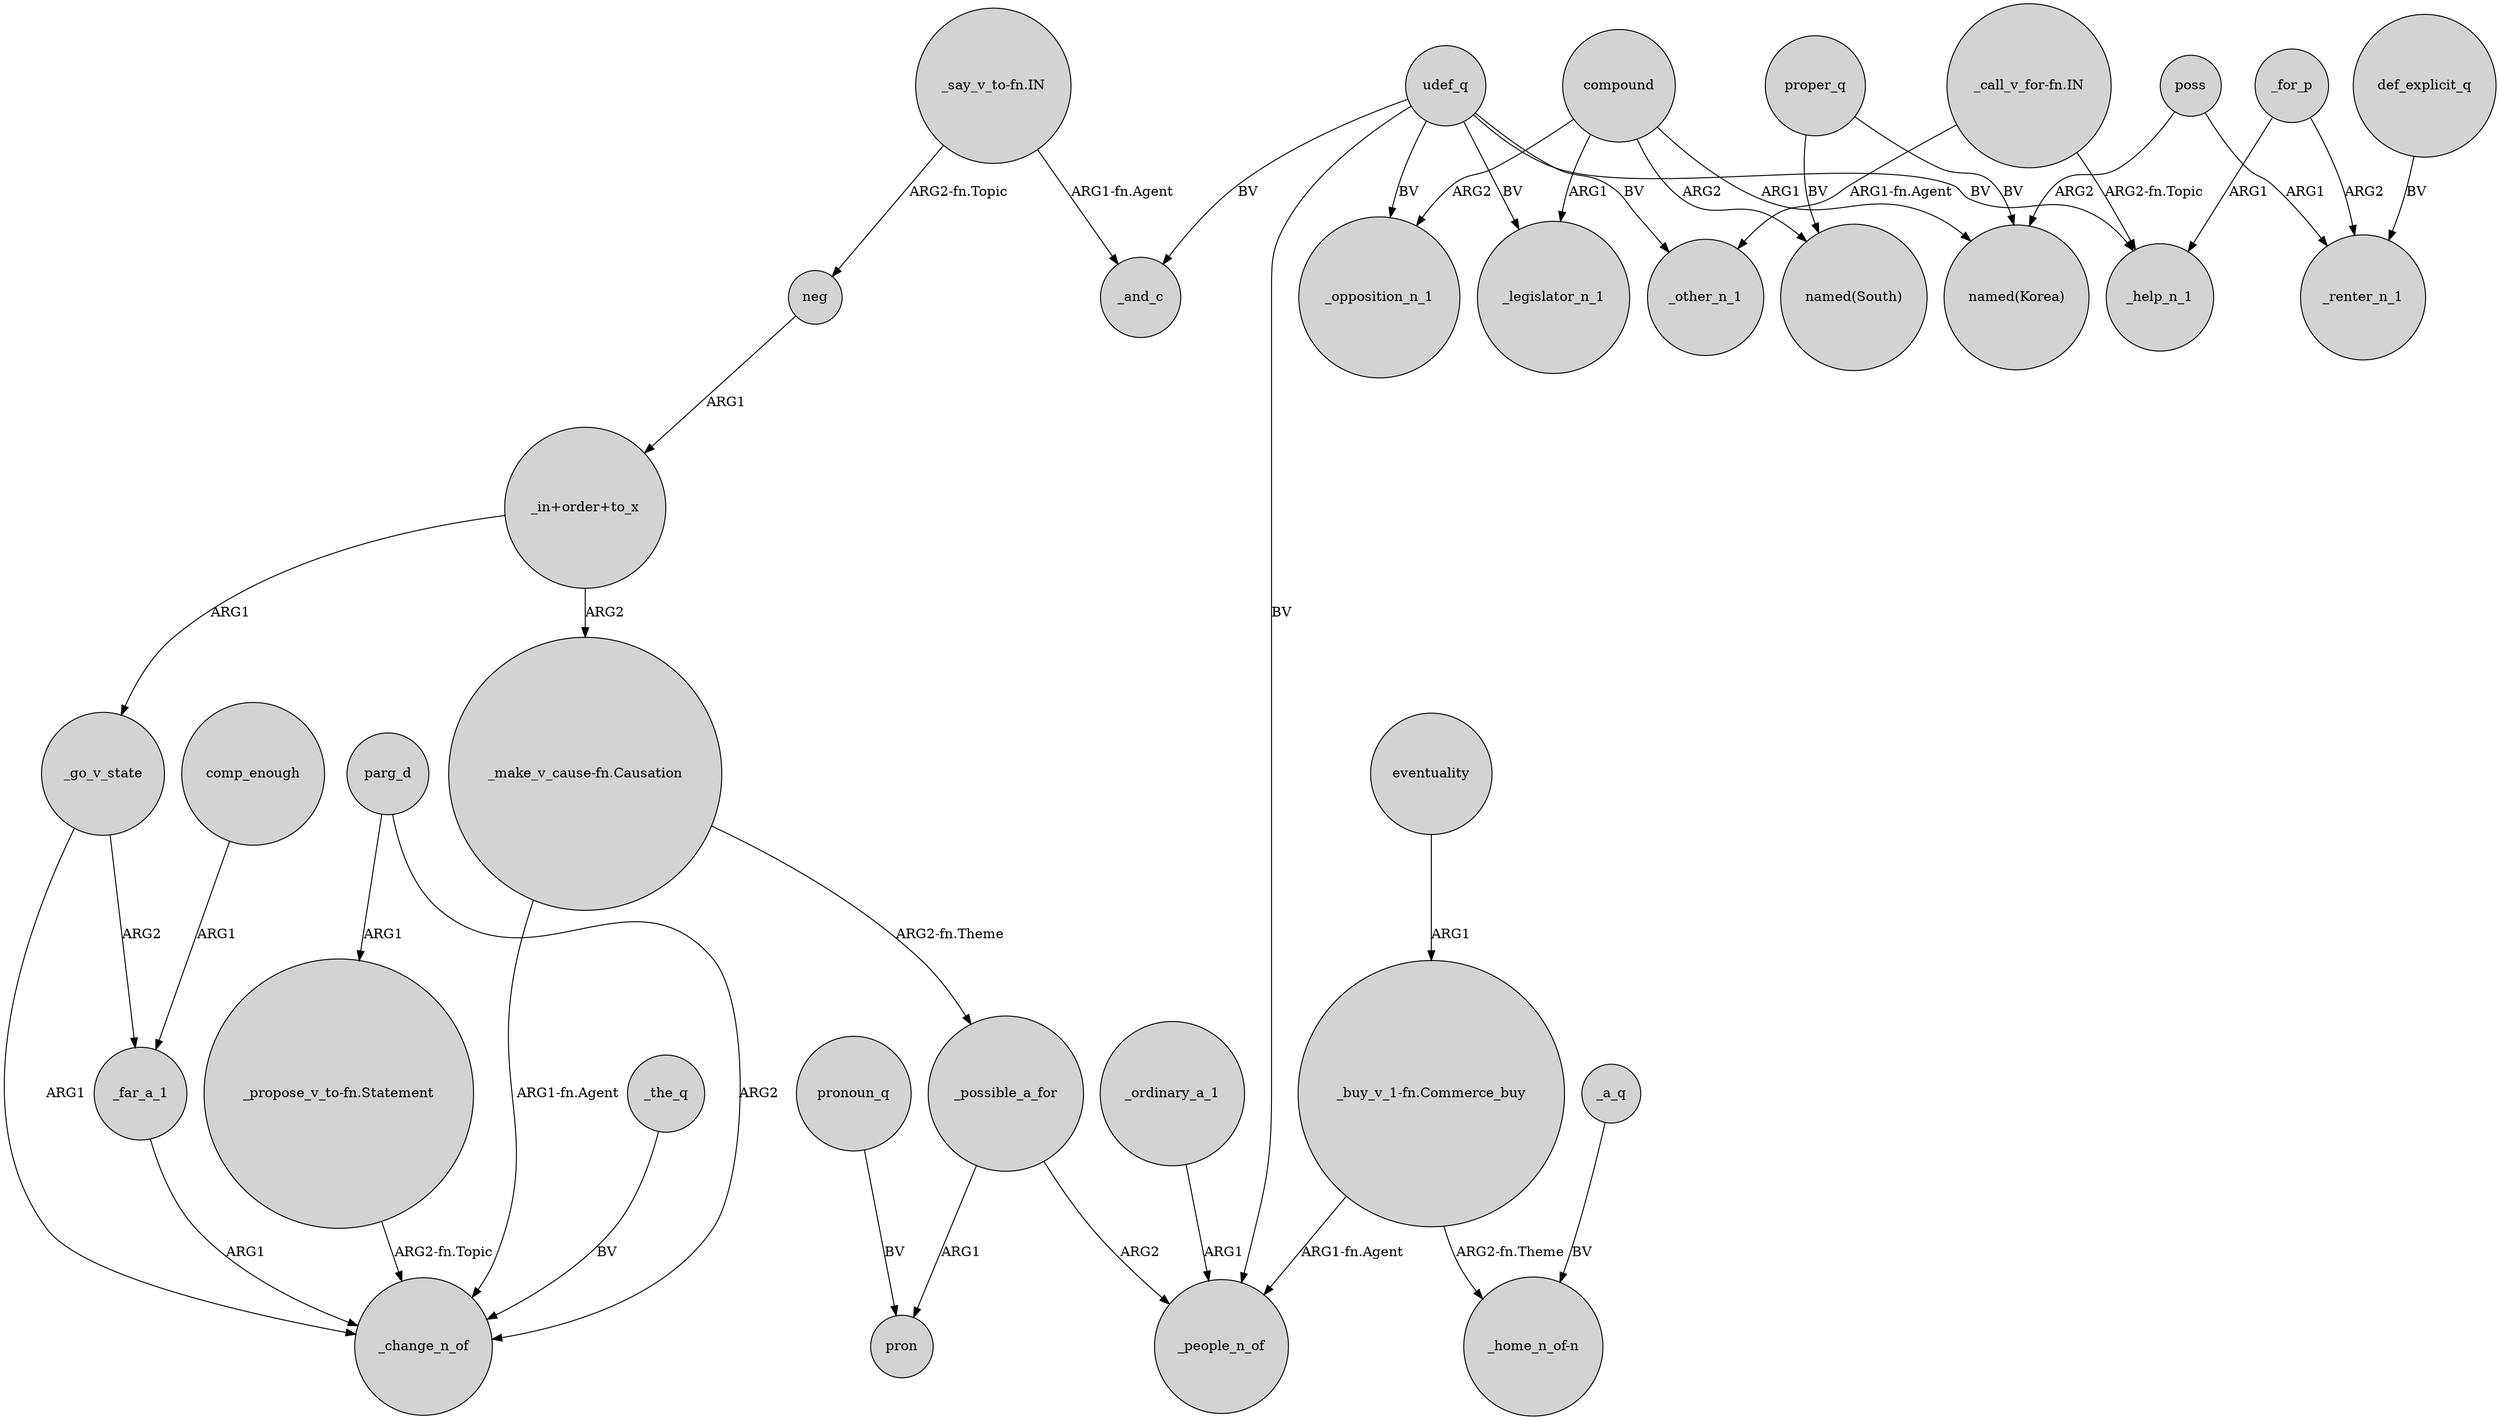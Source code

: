 digraph {
	node [shape=circle style=filled]
	parg_d -> _change_n_of [label=ARG2]
	compound -> "named(South)" [label=ARG2]
	"_in+order+to_x" -> "_make_v_cause-fn.Causation" [label=ARG2]
	_ordinary_a_1 -> _people_n_of [label=ARG1]
	"_say_v_to-fn.IN" -> _and_c [label="ARG1-fn.Agent"]
	"_in+order+to_x" -> _go_v_state [label=ARG1]
	"_propose_v_to-fn.Statement" -> _change_n_of [label="ARG2-fn.Topic"]
	_go_v_state -> _change_n_of [label=ARG1]
	_a_q -> "_home_n_of-n" [label=BV]
	_possible_a_for -> pron [label=ARG1]
	_possible_a_for -> _people_n_of [label=ARG2]
	udef_q -> _legislator_n_1 [label=BV]
	compound -> _legislator_n_1 [label=ARG1]
	neg -> "_in+order+to_x" [label=ARG1]
	compound -> _opposition_n_1 [label=ARG2]
	"_call_v_for-fn.IN" -> _other_n_1 [label="ARG1-fn.Agent"]
	"_call_v_for-fn.IN" -> _help_n_1 [label="ARG2-fn.Topic"]
	_go_v_state -> _far_a_1 [label=ARG2]
	"_buy_v_1-fn.Commerce_buy" -> _people_n_of [label="ARG1-fn.Agent"]
	parg_d -> "_propose_v_to-fn.Statement" [label=ARG1]
	"_make_v_cause-fn.Causation" -> _possible_a_for [label="ARG2-fn.Theme"]
	poss -> "named(Korea)" [label=ARG2]
	_for_p -> _renter_n_1 [label=ARG2]
	udef_q -> _other_n_1 [label=BV]
	pronoun_q -> pron [label=BV]
	udef_q -> _people_n_of [label=BV]
	"_make_v_cause-fn.Causation" -> _change_n_of [label="ARG1-fn.Agent"]
	def_explicit_q -> _renter_n_1 [label=BV]
	proper_q -> "named(Korea)" [label=BV]
	_far_a_1 -> _change_n_of [label=ARG1]
	eventuality -> "_buy_v_1-fn.Commerce_buy" [label=ARG1]
	udef_q -> _help_n_1 [label=BV]
	"_buy_v_1-fn.Commerce_buy" -> "_home_n_of-n" [label="ARG2-fn.Theme"]
	comp_enough -> _far_a_1 [label=ARG1]
	_the_q -> _change_n_of [label=BV]
	"_say_v_to-fn.IN" -> neg [label="ARG2-fn.Topic"]
	udef_q -> _and_c [label=BV]
	proper_q -> "named(South)" [label=BV]
	udef_q -> _opposition_n_1 [label=BV]
	compound -> "named(Korea)" [label=ARG1]
	poss -> _renter_n_1 [label=ARG1]
	_for_p -> _help_n_1 [label=ARG1]
}
